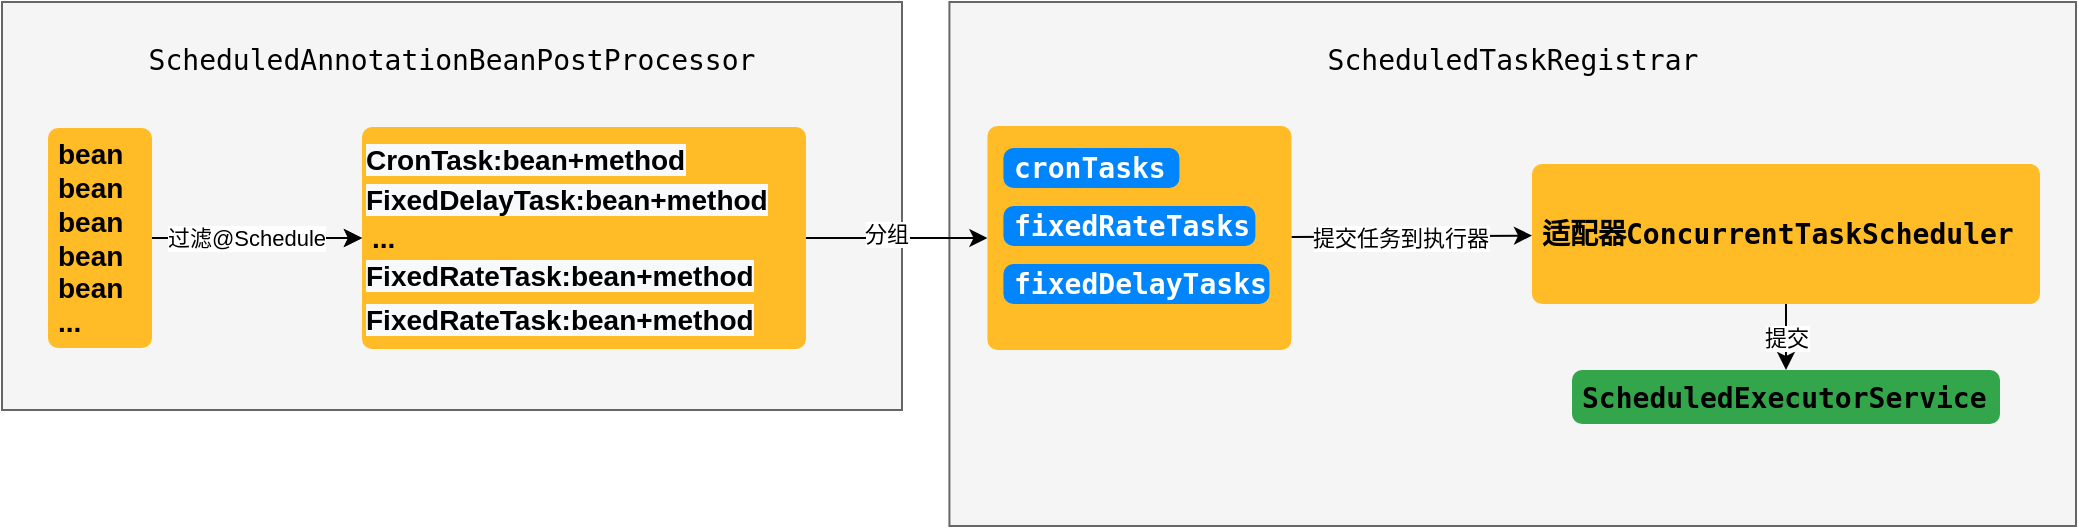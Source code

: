 <mxfile version="14.6.13" type="device"><diagram id="lseY-JlJCsXexi9266O1" name="第 1 页"><mxGraphModel dx="551" dy="302" grid="0" gridSize="10" guides="1" tooltips="1" connect="1" arrows="1" fold="1" page="1" pageScale="1" pageWidth="1654" pageHeight="2336" math="0" shadow="0"><root><mxCell id="0"/><mxCell id="1" parent="0"/><mxCell id="mcQ3xMyCqqN998xmJhIO-30" value="&lt;pre style=&quot;color: rgb(8, 8, 8); font-family: &amp;quot;jetbrains mono&amp;quot;, monospace; font-size: 10.5pt;&quot;&gt;&lt;span style=&quot;color: #000000&quot;&gt;ScheduledTaskRegistrar&lt;/span&gt;&lt;/pre&gt;" style="text;whiteSpace=wrap;html=1;fillColor=#f5f5f5;strokeColor=#666666;align=center;labelBackgroundColor=none;fontColor=#333333;" parent="1" vertex="1"><mxGeometry x="595.71" y="68" width="563.29" height="262" as="geometry"/></mxCell><mxCell id="mcQ3xMyCqqN998xmJhIO-29" value="&lt;pre style=&quot;color: rgb(8, 8, 8); font-family: &amp;quot;jetbrains mono&amp;quot;, monospace; font-size: 10.5pt;&quot;&gt;&lt;span style=&quot;color: #000000&quot;&gt;ScheduledAnnotationBeanPostProcessor&lt;/span&gt;&lt;/pre&gt;" style="text;whiteSpace=wrap;html=1;fillColor=#f5f5f5;strokeColor=#666666;align=center;labelBackgroundColor=none;fontColor=#333333;" parent="1" vertex="1"><mxGeometry x="122" y="68" width="450" height="204" as="geometry"/></mxCell><mxCell id="mcQ3xMyCqqN998xmJhIO-3" value="" style="edgeStyle=orthogonalEdgeStyle;rounded=0;orthogonalLoop=1;jettySize=auto;html=1;" parent="1" source="mcQ3xMyCqqN998xmJhIO-1" target="mcQ3xMyCqqN998xmJhIO-2" edge="1"><mxGeometry relative="1" as="geometry"/></mxCell><mxCell id="mcQ3xMyCqqN998xmJhIO-5" value="" style="edgeStyle=orthogonalEdgeStyle;rounded=0;orthogonalLoop=1;jettySize=auto;html=1;" parent="1" source="mcQ3xMyCqqN998xmJhIO-1" target="mcQ3xMyCqqN998xmJhIO-2" edge="1"><mxGeometry relative="1" as="geometry"/></mxCell><mxCell id="mcQ3xMyCqqN998xmJhIO-7" value="过滤@Schedule" style="edgeLabel;html=1;align=center;verticalAlign=middle;resizable=0;points=[];" parent="mcQ3xMyCqqN998xmJhIO-5" vertex="1" connectable="0"><mxGeometry x="-0.255" y="-2" relative="1" as="geometry"><mxPoint x="8" y="-2" as="offset"/></mxGeometry></mxCell><mxCell id="mcQ3xMyCqqN998xmJhIO-1" value="bean&lt;br&gt;bean&lt;br&gt;bean&lt;br&gt;bean&lt;br&gt;bean&lt;br&gt;..." style="html=1;shadow=0;dashed=0;shape=mxgraph.bootstrap.rrect;rSize=5;strokeColor=none;strokeWidth=1;fillColor=#FFBC26;fontColor=#000000;whiteSpace=wrap;align=left;verticalAlign=middle;spacingLeft=0;fontStyle=1;fontSize=14;spacing=5;flipH=0;" parent="1" vertex="1"><mxGeometry x="145" y="131" width="52" height="110" as="geometry"/></mxCell><mxCell id="mcQ3xMyCqqN998xmJhIO-9" value="" style="edgeStyle=orthogonalEdgeStyle;rounded=0;orthogonalLoop=1;jettySize=auto;html=1;" parent="1" source="mcQ3xMyCqqN998xmJhIO-2" target="mcQ3xMyCqqN998xmJhIO-8" edge="1"><mxGeometry relative="1" as="geometry"/></mxCell><mxCell id="mcQ3xMyCqqN998xmJhIO-13" value="&lt;font color=&quot;#000000&quot;&gt;分组&lt;/font&gt;" style="edgeLabel;html=1;align=center;verticalAlign=middle;resizable=0;points=[];fontColor=#FFFFFF;" parent="mcQ3xMyCqqN998xmJhIO-9" vertex="1" connectable="0"><mxGeometry x="-0.125" y="3" relative="1" as="geometry"><mxPoint y="1" as="offset"/></mxGeometry></mxCell><mxCell id="mcQ3xMyCqqN998xmJhIO-2" value="&lt;br&gt;...&lt;br&gt;&lt;font color=&quot;#9e880d&quot; face=&quot;jetbrains mono, monospace&quot;&gt;&lt;span style=&quot;background-color: rgb(255 , 255 , 255)&quot;&gt;&lt;br&gt;&lt;/span&gt;&lt;/font&gt;" style="html=1;shadow=0;dashed=0;shape=mxgraph.bootstrap.rrect;rSize=5;strokeColor=none;strokeWidth=1;fillColor=#FFBC26;fontColor=#000000;whiteSpace=wrap;align=left;verticalAlign=middle;spacingLeft=0;fontStyle=1;fontSize=14;spacing=5;flipH=0;" parent="1" vertex="1"><mxGeometry x="302" y="130.5" width="222" height="111" as="geometry"/></mxCell><mxCell id="mcQ3xMyCqqN998xmJhIO-28" style="edgeStyle=none;rounded=0;orthogonalLoop=1;jettySize=auto;html=1;fontColor=#FFFFFF;" parent="1" source="mcQ3xMyCqqN998xmJhIO-8" target="mcQ3xMyCqqN998xmJhIO-20" edge="1"><mxGeometry relative="1" as="geometry"/></mxCell><mxCell id="mcQ3xMyCqqN998xmJhIO-37" value="提交任务到执行器" style="edgeLabel;html=1;align=center;verticalAlign=middle;resizable=0;points=[];labelBackgroundColor=#ffffff;" parent="mcQ3xMyCqqN998xmJhIO-28" vertex="1" connectable="0"><mxGeometry x="-0.231" y="-2" relative="1" as="geometry"><mxPoint x="8" y="-1" as="offset"/></mxGeometry></mxCell><mxCell id="mcQ3xMyCqqN998xmJhIO-8" value="&lt;font color=&quot;#9e880d&quot; face=&quot;jetbrains mono, monospace&quot;&gt;&lt;span style=&quot;background-color: rgb(255 , 255 , 255)&quot;&gt;&lt;br&gt;&lt;/span&gt;&lt;/font&gt;" style="html=1;shadow=0;dashed=0;shape=mxgraph.bootstrap.rrect;rSize=5;strokeColor=none;strokeWidth=1;fillColor=#FFBC26;fontColor=#000000;whiteSpace=wrap;align=left;verticalAlign=middle;spacingLeft=0;fontStyle=1;fontSize=14;spacing=5;flipH=0;" parent="1" vertex="1"><mxGeometry x="614.71" y="130" width="152" height="112" as="geometry"/></mxCell><mxCell id="mcQ3xMyCqqN998xmJhIO-10" value="&lt;pre style=&quot;font-family: &amp;quot;jetbrains mono&amp;quot;, monospace; font-size: 10.5pt;&quot;&gt;&lt;span style=&quot;&quot;&gt;cronTasks&lt;/span&gt;&lt;/pre&gt;" style="html=1;shadow=0;dashed=0;shape=mxgraph.bootstrap.rrect;rSize=5;strokeColor=none;strokeWidth=1;fillColor=#0085FC;whiteSpace=wrap;align=left;verticalAlign=middle;spacingLeft=0;fontStyle=1;fontSize=14;spacing=5;labelBorderColor=none;labelBackgroundColor=none;fontColor=#FFFFFF;" parent="1" vertex="1"><mxGeometry x="622.71" y="141" width="88" height="20" as="geometry"/></mxCell><mxCell id="mcQ3xMyCqqN998xmJhIO-11" value="&lt;pre style=&quot;font-family: &amp;quot;jetbrains mono&amp;quot; , monospace ; font-size: 10.5pt&quot;&gt;&lt;pre style=&quot;font-family: &amp;quot;jetbrains mono&amp;quot;, monospace; font-size: 10.5pt;&quot;&gt;&lt;span style=&quot;&quot;&gt;fixedRateTasks&lt;/span&gt;&lt;/pre&gt;&lt;/pre&gt;" style="html=1;shadow=0;dashed=0;shape=mxgraph.bootstrap.rrect;rSize=5;strokeColor=none;strokeWidth=1;fillColor=#0085FC;whiteSpace=wrap;align=left;verticalAlign=middle;spacingLeft=0;fontStyle=1;fontSize=14;spacing=5;labelBorderColor=none;labelBackgroundColor=none;fontColor=#FFFFFF;" parent="1" vertex="1"><mxGeometry x="622.71" y="170" width="126" height="20" as="geometry"/></mxCell><mxCell id="mcQ3xMyCqqN998xmJhIO-12" value="&lt;pre style=&quot;font-family: &amp;quot;jetbrains mono&amp;quot; , monospace ; font-size: 10.5pt&quot;&gt;&lt;pre style=&quot;font-family: &amp;quot;jetbrains mono&amp;quot;, monospace; font-size: 10.5pt;&quot;&gt;&lt;span style=&quot;&quot;&gt;fixedDelayTasks&lt;/span&gt;&lt;/pre&gt;&lt;/pre&gt;" style="html=1;shadow=0;dashed=0;shape=mxgraph.bootstrap.rrect;rSize=5;strokeColor=none;strokeWidth=1;fillColor=#0085FC;whiteSpace=wrap;align=left;verticalAlign=middle;spacingLeft=0;fontStyle=1;fontSize=14;spacing=5;labelBorderColor=none;labelBackgroundColor=none;fontColor=#FFFFFF;" parent="1" vertex="1"><mxGeometry x="622.71" y="199" width="133" height="20" as="geometry"/></mxCell><mxCell id="mcQ3xMyCqqN998xmJhIO-19" value="&lt;pre style=&quot;color: rgb(8, 8, 8); font-family: &amp;quot;jetbrains mono&amp;quot;, monospace; font-size: 10.5pt;&quot;&gt;&lt;span style=&quot;color: #000000&quot;&gt;ScheduledExecutorService&lt;/span&gt;&lt;/pre&gt;" style="html=1;shadow=0;dashed=0;shape=mxgraph.bootstrap.rrect;rSize=5;strokeColor=none;strokeWidth=1;fillColor=#33A64C;fontColor=#FFFFFF;whiteSpace=wrap;align=left;verticalAlign=middle;spacingLeft=0;fontStyle=1;fontSize=14;spacing=5;labelBackgroundColor=none;" parent="1" vertex="1"><mxGeometry x="907" y="252" width="214" height="27" as="geometry"/></mxCell><mxCell id="mcQ3xMyCqqN998xmJhIO-25" value="&lt;font color=&quot;#000000&quot;&gt;提交&lt;/font&gt;" style="edgeStyle=none;rounded=0;orthogonalLoop=1;jettySize=auto;html=1;fontColor=#FFFFFF;" parent="1" source="mcQ3xMyCqqN998xmJhIO-20" target="mcQ3xMyCqqN998xmJhIO-19" edge="1"><mxGeometry relative="1" as="geometry"/></mxCell><mxCell id="mcQ3xMyCqqN998xmJhIO-20" value="&lt;pre style=&quot;color: rgb(8 , 8 , 8) ; font-family: &amp;#34;jetbrains mono&amp;#34; , monospace ; font-size: 10.5pt&quot;&gt;&lt;pre style=&quot;font-family: &amp;#34;jetbrains mono&amp;#34; , monospace ; font-size: 10.5pt&quot;&gt;&lt;span style=&quot;color: #000000&quot;&gt;适配器ConcurrentTaskScheduler&lt;/span&gt;&lt;/pre&gt;&lt;/pre&gt;" style="html=1;shadow=0;dashed=0;shape=mxgraph.bootstrap.rrect;rSize=5;strokeColor=none;strokeWidth=1;fillColor=#FFBC26;fontColor=#000000;whiteSpace=wrap;align=left;verticalAlign=middle;spacingLeft=0;fontStyle=1;fontSize=14;spacing=5;flipH=0;labelBackgroundColor=none;" parent="1" vertex="1"><mxGeometry x="887" y="149" width="254" height="70" as="geometry"/></mxCell><mxCell id="mcQ3xMyCqqN998xmJhIO-33" value="&lt;span style=&quot;color: rgb(0 , 0 , 0) ; font-family: &amp;#34;helvetica&amp;#34; ; font-size: 14px ; font-style: normal ; font-weight: 700 ; letter-spacing: normal ; text-align: left ; text-indent: 0px ; text-transform: none ; word-spacing: 0px ; background-color: rgb(248 , 249 , 250) ; display: inline ; float: none&quot;&gt;CronTask:bean+method&lt;/span&gt;" style="text;whiteSpace=wrap;html=1;fontColor=#FFFFFF;" parent="1" vertex="1"><mxGeometry x="302" y="132.41" width="145" height="28.59" as="geometry"/></mxCell><mxCell id="mcQ3xMyCqqN998xmJhIO-34" value="&lt;span style=&quot;color: rgb(0 , 0 , 0) ; font-family: &amp;#34;helvetica&amp;#34; ; font-size: 14px ; font-style: normal ; font-weight: 700 ; letter-spacing: normal ; text-align: left ; text-indent: 0px ; text-transform: none ; word-spacing: 0px ; background-color: rgb(248 , 249 , 250) ; display: inline ; float: none&quot;&gt;FixedDelayTask:bean+method&lt;/span&gt;" style="text;whiteSpace=wrap;html=1;fontColor=#FFFFFF;" parent="1" vertex="1"><mxGeometry x="302" y="151.71" width="145" height="28.59" as="geometry"/></mxCell><mxCell id="mcQ3xMyCqqN998xmJhIO-35" value="&lt;span style=&quot;color: rgb(0 , 0 , 0) ; font-family: &amp;#34;helvetica&amp;#34; ; font-size: 14px ; font-style: normal ; font-weight: 700 ; letter-spacing: normal ; text-align: left ; text-indent: 0px ; text-transform: none ; word-spacing: 0px ; background-color: rgb(248 , 249 , 250) ; display: inline ; float: none&quot;&gt;FixedRateTask:bean+method&lt;/span&gt;" style="text;whiteSpace=wrap;html=1;fontColor=#FFFFFF;" parent="1" vertex="1"><mxGeometry x="302" y="190.41" width="145" height="28.59" as="geometry"/></mxCell><mxCell id="mcQ3xMyCqqN998xmJhIO-36" value="&lt;span style=&quot;color: rgb(0 , 0 , 0) ; font-family: &amp;#34;helvetica&amp;#34; ; font-size: 14px ; font-style: normal ; font-weight: 700 ; letter-spacing: normal ; text-align: left ; text-indent: 0px ; text-transform: none ; word-spacing: 0px ; background-color: rgb(248 , 249 , 250) ; display: inline ; float: none&quot;&gt;FixedRateTask:bean+method&lt;/span&gt;" style="text;whiteSpace=wrap;html=1;fontColor=#FFFFFF;" parent="1" vertex="1"><mxGeometry x="302" y="212.41" width="145" height="28.59" as="geometry"/></mxCell></root></mxGraphModel></diagram></mxfile>